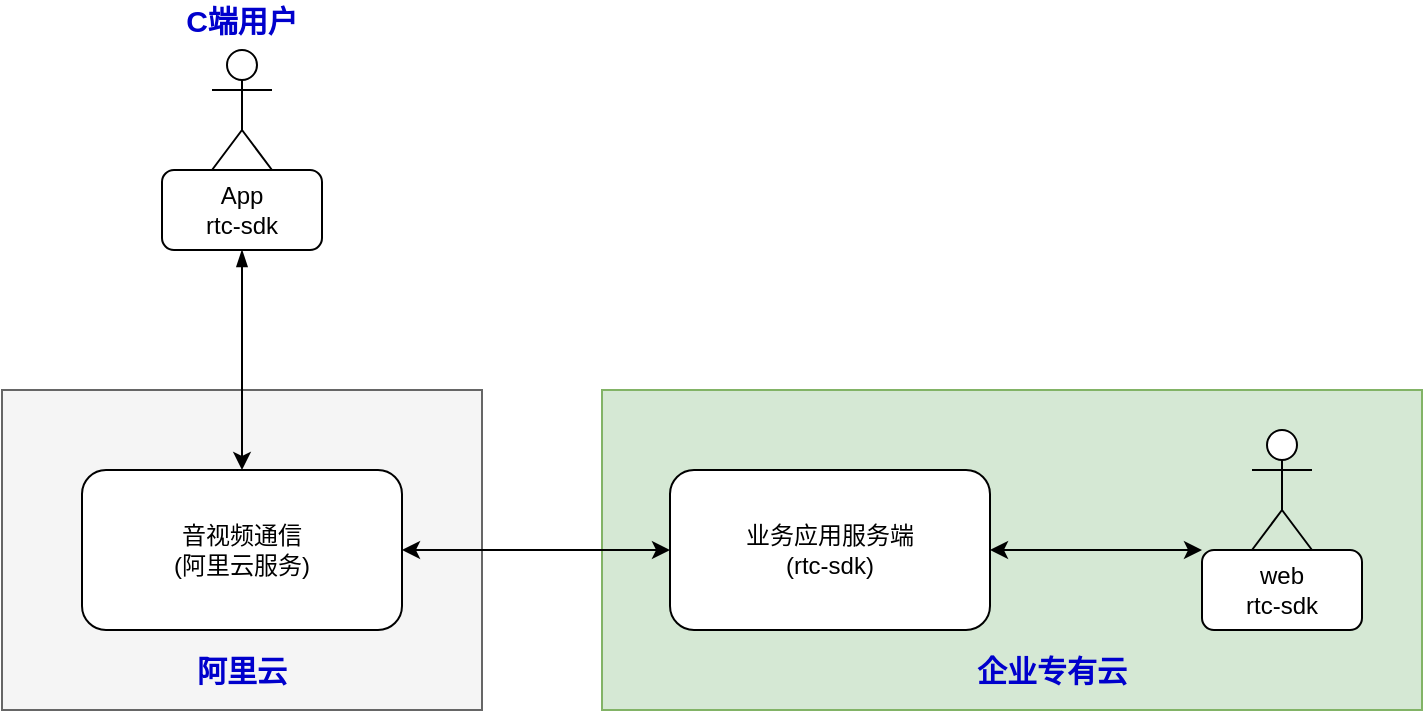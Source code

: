 <mxfile version="14.4.3" type="github">
  <diagram id="VFwWT3bZCJpLSUX3YE0b" name="第 1 页">
    <mxGraphModel dx="1426" dy="914" grid="0" gridSize="10" guides="1" tooltips="1" connect="1" arrows="1" fold="1" page="1" pageScale="1" pageWidth="827" pageHeight="1169" math="0" shadow="0">
      <root>
        <mxCell id="0" />
        <mxCell id="1" parent="0" />
        <mxCell id="gGyaRyKulvAllsPGfK24-13" value="" style="rounded=0;whiteSpace=wrap;html=1;fillColor=#d5e8d4;strokeColor=#82b366;" vertex="1" parent="1">
          <mxGeometry x="380" y="200" width="410" height="160" as="geometry" />
        </mxCell>
        <mxCell id="gGyaRyKulvAllsPGfK24-12" value="" style="rounded=0;whiteSpace=wrap;html=1;fillColor=#f5f5f5;strokeColor=#666666;fontColor=#333333;" vertex="1" parent="1">
          <mxGeometry x="80" y="200" width="240" height="160" as="geometry" />
        </mxCell>
        <mxCell id="gGyaRyKulvAllsPGfK24-1" value="音视频通信&lt;br&gt;(阿里云服务)" style="rounded=1;whiteSpace=wrap;html=1;" vertex="1" parent="1">
          <mxGeometry x="120" y="240" width="160" height="80" as="geometry" />
        </mxCell>
        <mxCell id="gGyaRyKulvAllsPGfK24-2" value="" style="shape=umlActor;verticalLabelPosition=bottom;verticalAlign=top;html=1;outlineConnect=0;" vertex="1" parent="1">
          <mxGeometry x="185" y="30" width="30" height="60" as="geometry" />
        </mxCell>
        <mxCell id="gGyaRyKulvAllsPGfK24-6" value="" style="edgeStyle=orthogonalEdgeStyle;rounded=0;orthogonalLoop=1;jettySize=auto;html=1;startArrow=blockThin;startFill=1;" edge="1" parent="1" source="gGyaRyKulvAllsPGfK24-4" target="gGyaRyKulvAllsPGfK24-1">
          <mxGeometry relative="1" as="geometry" />
        </mxCell>
        <mxCell id="gGyaRyKulvAllsPGfK24-4" value="App&lt;br&gt;rtc-sdk" style="rounded=1;whiteSpace=wrap;html=1;" vertex="1" parent="1">
          <mxGeometry x="160" y="90" width="80" height="40" as="geometry" />
        </mxCell>
        <mxCell id="gGyaRyKulvAllsPGfK24-7" value="业务应用服务端&lt;br&gt;(rtc-sdk)" style="rounded=1;whiteSpace=wrap;html=1;" vertex="1" parent="1">
          <mxGeometry x="414" y="240" width="160" height="80" as="geometry" />
        </mxCell>
        <mxCell id="gGyaRyKulvAllsPGfK24-8" value="" style="endArrow=classic;startArrow=classic;html=1;exitX=1;exitY=0.5;exitDx=0;exitDy=0;entryX=0;entryY=0.5;entryDx=0;entryDy=0;" edge="1" parent="1" source="gGyaRyKulvAllsPGfK24-1" target="gGyaRyKulvAllsPGfK24-7">
          <mxGeometry width="50" height="50" relative="1" as="geometry">
            <mxPoint x="390" y="480" as="sourcePoint" />
            <mxPoint x="440" y="430" as="targetPoint" />
          </mxGeometry>
        </mxCell>
        <mxCell id="gGyaRyKulvAllsPGfK24-9" value="" style="shape=umlActor;verticalLabelPosition=bottom;verticalAlign=top;html=1;outlineConnect=0;" vertex="1" parent="1">
          <mxGeometry x="705" y="220" width="30" height="60" as="geometry" />
        </mxCell>
        <mxCell id="gGyaRyKulvAllsPGfK24-10" value="web&lt;br&gt;rtc-sdk" style="rounded=1;whiteSpace=wrap;html=1;" vertex="1" parent="1">
          <mxGeometry x="680" y="280" width="80" height="40" as="geometry" />
        </mxCell>
        <mxCell id="gGyaRyKulvAllsPGfK24-11" value="" style="endArrow=classic;startArrow=classic;html=1;exitX=1;exitY=0.5;exitDx=0;exitDy=0;" edge="1" parent="1">
          <mxGeometry width="50" height="50" relative="1" as="geometry">
            <mxPoint x="574" y="280" as="sourcePoint" />
            <mxPoint x="680" y="280" as="targetPoint" />
          </mxGeometry>
        </mxCell>
        <mxCell id="gGyaRyKulvAllsPGfK24-14" value="阿里云" style="text;html=1;strokeColor=none;fillColor=none;align=center;verticalAlign=middle;whiteSpace=wrap;rounded=0;fontStyle=1;fontColor=#0000CC;fontSize=15;" vertex="1" parent="1">
          <mxGeometry x="170" y="330" width="60" height="20" as="geometry" />
        </mxCell>
        <mxCell id="gGyaRyKulvAllsPGfK24-15" value="企业专有云" style="text;html=1;strokeColor=none;fillColor=none;align=center;verticalAlign=middle;whiteSpace=wrap;rounded=0;fontStyle=1;fontColor=#0000CC;fontSize=15;" vertex="1" parent="1">
          <mxGeometry x="560" y="330" width="90" height="20" as="geometry" />
        </mxCell>
        <mxCell id="gGyaRyKulvAllsPGfK24-16" value="C端用户" style="text;html=1;strokeColor=none;fillColor=none;align=center;verticalAlign=middle;whiteSpace=wrap;rounded=0;fontStyle=1;fontColor=#0000CC;fontSize=15;" vertex="1" parent="1">
          <mxGeometry x="155" y="5" width="90" height="20" as="geometry" />
        </mxCell>
      </root>
    </mxGraphModel>
  </diagram>
</mxfile>
